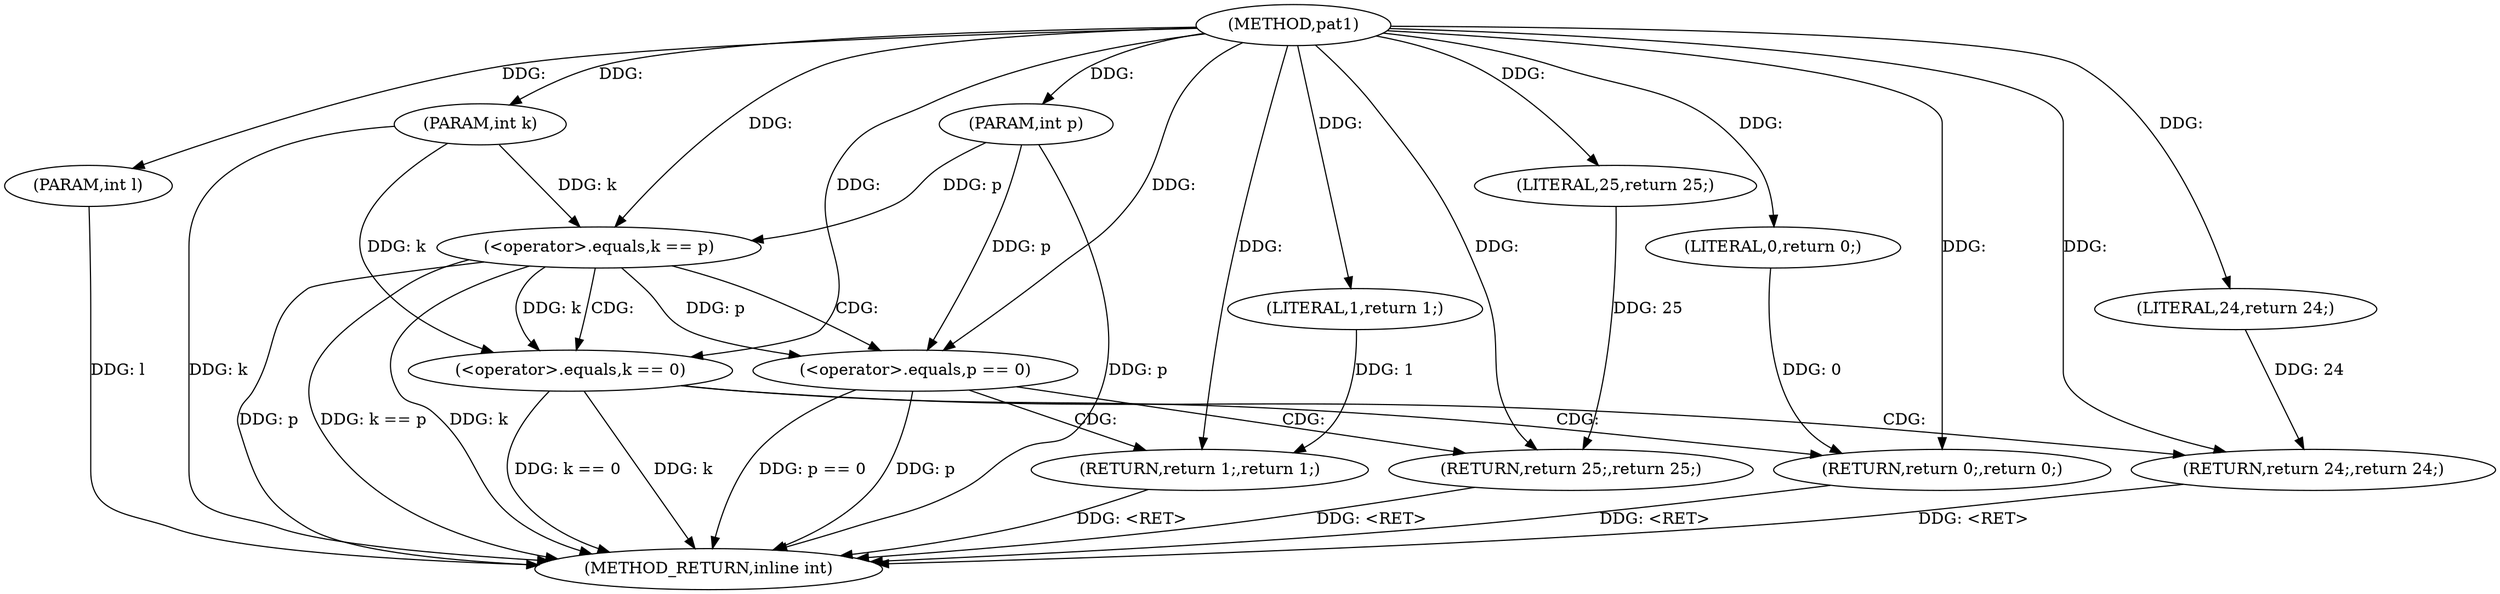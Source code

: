 digraph "pat1" {  
"1001464" [label = "(METHOD,pat1)" ]
"1001490" [label = "(METHOD_RETURN,inline int)" ]
"1001465" [label = "(PARAM,int k)" ]
"1001466" [label = "(PARAM,int l)" ]
"1001467" [label = "(PARAM,int p)" ]
"1001488" [label = "(RETURN,return 1;,return 1;)" ]
"1001470" [label = "(<operator>.equals,k == p)" ]
"1001483" [label = "(<operator>.equals,p == 0)" ]
"1001486" [label = "(RETURN,return 25;,return 25;)" ]
"1001489" [label = "(LITERAL,1,return 1;)" ]
"1001480" [label = "(RETURN,return 0;,return 0;)" ]
"1001487" [label = "(LITERAL,25,return 25;)" ]
"1001475" [label = "(<operator>.equals,k == 0)" ]
"1001478" [label = "(RETURN,return 24;,return 24;)" ]
"1001481" [label = "(LITERAL,0,return 0;)" ]
"1001479" [label = "(LITERAL,24,return 24;)" ]
  "1001488" -> "1001490"  [ label = "DDG: <RET>"] 
  "1001465" -> "1001490"  [ label = "DDG: k"] 
  "1001466" -> "1001490"  [ label = "DDG: l"] 
  "1001467" -> "1001490"  [ label = "DDG: p"] 
  "1001470" -> "1001490"  [ label = "DDG: k"] 
  "1001470" -> "1001490"  [ label = "DDG: p"] 
  "1001470" -> "1001490"  [ label = "DDG: k == p"] 
  "1001483" -> "1001490"  [ label = "DDG: p"] 
  "1001483" -> "1001490"  [ label = "DDG: p == 0"] 
  "1001475" -> "1001490"  [ label = "DDG: k"] 
  "1001475" -> "1001490"  [ label = "DDG: k == 0"] 
  "1001486" -> "1001490"  [ label = "DDG: <RET>"] 
  "1001478" -> "1001490"  [ label = "DDG: <RET>"] 
  "1001480" -> "1001490"  [ label = "DDG: <RET>"] 
  "1001464" -> "1001465"  [ label = "DDG: "] 
  "1001464" -> "1001466"  [ label = "DDG: "] 
  "1001464" -> "1001467"  [ label = "DDG: "] 
  "1001489" -> "1001488"  [ label = "DDG: 1"] 
  "1001464" -> "1001488"  [ label = "DDG: "] 
  "1001487" -> "1001486"  [ label = "DDG: 25"] 
  "1001464" -> "1001486"  [ label = "DDG: "] 
  "1001464" -> "1001489"  [ label = "DDG: "] 
  "1001465" -> "1001470"  [ label = "DDG: k"] 
  "1001464" -> "1001470"  [ label = "DDG: "] 
  "1001467" -> "1001470"  [ label = "DDG: p"] 
  "1001481" -> "1001480"  [ label = "DDG: 0"] 
  "1001464" -> "1001480"  [ label = "DDG: "] 
  "1001470" -> "1001483"  [ label = "DDG: p"] 
  "1001467" -> "1001483"  [ label = "DDG: p"] 
  "1001464" -> "1001483"  [ label = "DDG: "] 
  "1001464" -> "1001487"  [ label = "DDG: "] 
  "1001479" -> "1001478"  [ label = "DDG: 24"] 
  "1001464" -> "1001478"  [ label = "DDG: "] 
  "1001464" -> "1001481"  [ label = "DDG: "] 
  "1001470" -> "1001475"  [ label = "DDG: k"] 
  "1001465" -> "1001475"  [ label = "DDG: k"] 
  "1001464" -> "1001475"  [ label = "DDG: "] 
  "1001464" -> "1001479"  [ label = "DDG: "] 
  "1001470" -> "1001475"  [ label = "CDG: "] 
  "1001470" -> "1001483"  [ label = "CDG: "] 
  "1001483" -> "1001486"  [ label = "CDG: "] 
  "1001483" -> "1001488"  [ label = "CDG: "] 
  "1001475" -> "1001480"  [ label = "CDG: "] 
  "1001475" -> "1001478"  [ label = "CDG: "] 
}
